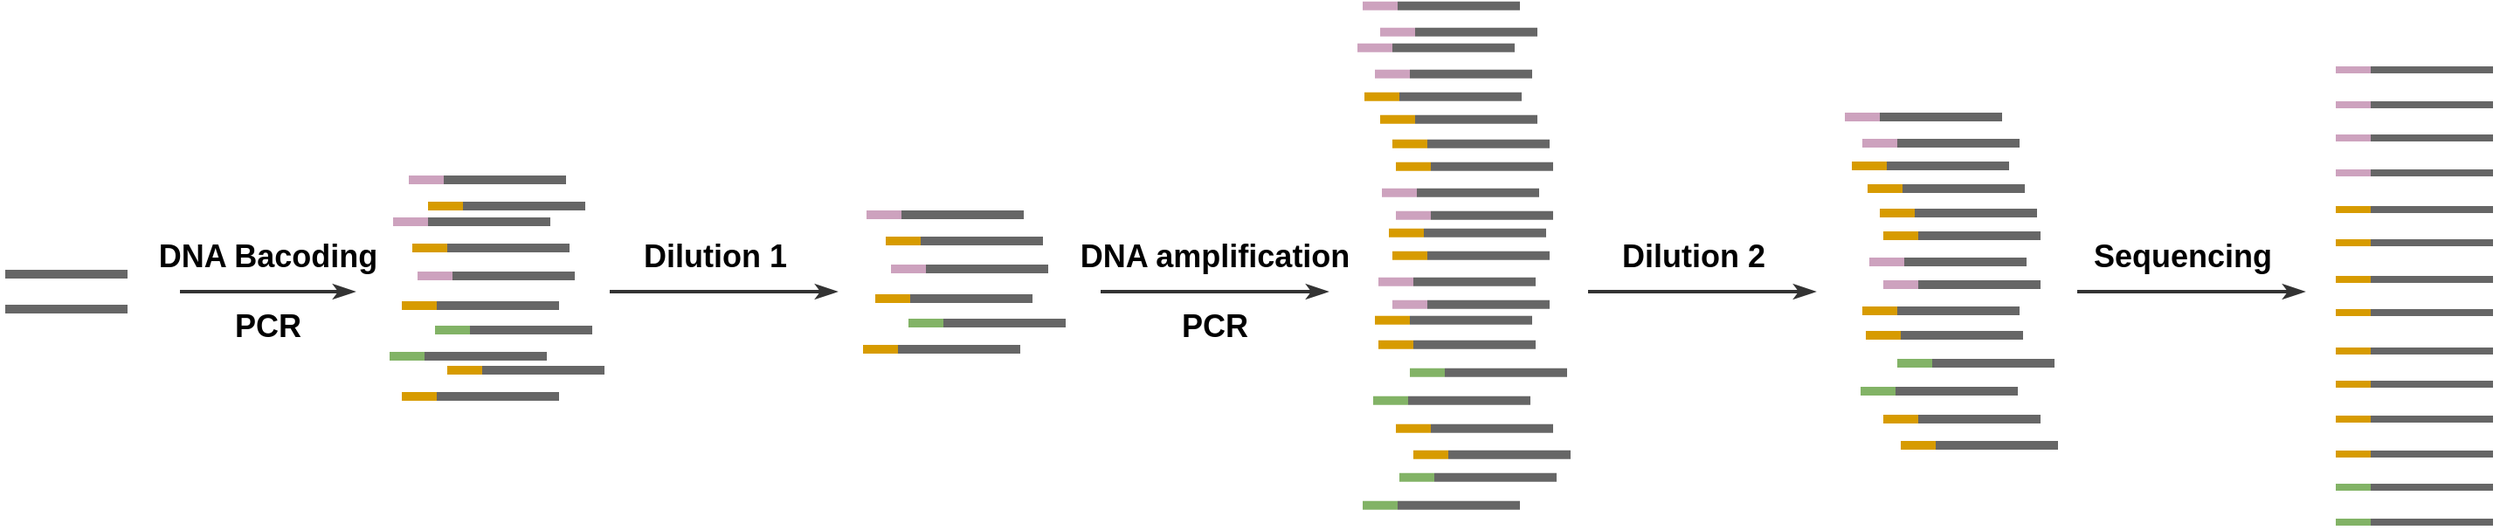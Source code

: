 <mxfile version="19.0.0" type="github">
  <diagram id="hOID2NO2qhy8Afpl9kij" name="Page-1">
    <mxGraphModel dx="1696" dy="473" grid="1" gridSize="10" guides="1" tooltips="1" connect="1" arrows="1" fold="1" page="1" pageScale="1" pageWidth="827" pageHeight="1169" math="0" shadow="0">
      <root>
        <mxCell id="0" />
        <mxCell id="1" parent="0" />
        <mxCell id="WEG5uXrDfeSpom00rCed-1" value="" style="endArrow=none;html=1;rounded=0;strokeWidth=5;strokeColor=#666666;jumpSize=10;shadow=0;arcSize=30;" parent="1" edge="1">
          <mxGeometry width="50" height="50" relative="1" as="geometry">
            <mxPoint x="-226" y="350" as="sourcePoint" />
            <mxPoint x="-156" y="350" as="targetPoint" />
          </mxGeometry>
        </mxCell>
        <mxCell id="WEG5uXrDfeSpom00rCed-2" value="" style="endArrow=none;html=1;rounded=0;strokeWidth=5;strokeColor=#666666;jumpSize=10;shadow=0;arcSize=30;" parent="1" edge="1">
          <mxGeometry width="50" height="50" relative="1" as="geometry">
            <mxPoint x="-226" y="370" as="sourcePoint" />
            <mxPoint x="-156" y="370" as="targetPoint" />
          </mxGeometry>
        </mxCell>
        <mxCell id="WEG5uXrDfeSpom00rCed-8" value="" style="endArrow=none;html=1;rounded=0;strokeWidth=5;strokeColor=#666666;" parent="1" edge="1">
          <mxGeometry width="50" height="50" relative="1" as="geometry">
            <mxPoint x="301" y="347" as="sourcePoint" />
            <mxPoint x="371" y="347" as="targetPoint" />
          </mxGeometry>
        </mxCell>
        <mxCell id="WEG5uXrDfeSpom00rCed-9" value="" style="endArrow=none;html=1;rounded=0;strokeWidth=5;strokeColor=#666666;" parent="1" edge="1">
          <mxGeometry width="50" height="50" relative="1" as="geometry">
            <mxPoint x="287" y="316" as="sourcePoint" />
            <mxPoint x="357" y="316" as="targetPoint" />
          </mxGeometry>
        </mxCell>
        <mxCell id="WEG5uXrDfeSpom00rCed-10" value="" style="endArrow=none;html=1;rounded=0;strokeWidth=5;strokeColor=#666666;" parent="1" edge="1">
          <mxGeometry width="50" height="50" relative="1" as="geometry">
            <mxPoint x="298" y="331" as="sourcePoint" />
            <mxPoint x="368" y="331" as="targetPoint" />
          </mxGeometry>
        </mxCell>
        <mxCell id="WEG5uXrDfeSpom00rCed-11" value="" style="endArrow=none;html=1;rounded=0;strokeWidth=5;strokeColor=#666666;" parent="1" edge="1">
          <mxGeometry width="50" height="50" relative="1" as="geometry">
            <mxPoint x="292" y="364" as="sourcePoint" />
            <mxPoint x="362" y="364" as="targetPoint" />
          </mxGeometry>
        </mxCell>
        <mxCell id="WEG5uXrDfeSpom00rCed-12" value="" style="endArrow=none;html=1;rounded=0;strokeWidth=5;strokeColor=#666666;" parent="1" edge="1">
          <mxGeometry width="50" height="50" relative="1" as="geometry">
            <mxPoint x="285" y="393" as="sourcePoint" />
            <mxPoint x="355" y="393" as="targetPoint" />
          </mxGeometry>
        </mxCell>
        <mxCell id="WEG5uXrDfeSpom00rCed-13" value="" style="endArrow=none;html=1;rounded=0;strokeWidth=5;strokeColor=#666666;" parent="1" edge="1">
          <mxGeometry width="50" height="50" relative="1" as="geometry">
            <mxPoint x="311" y="378" as="sourcePoint" />
            <mxPoint x="381" y="378" as="targetPoint" />
          </mxGeometry>
        </mxCell>
        <mxCell id="WEG5uXrDfeSpom00rCed-18" value="" style="endArrow=none;html=1;rounded=0;strokeWidth=5;strokeColor=#CDA2BE;" parent="1" edge="1">
          <mxGeometry width="50" height="50" relative="1" as="geometry">
            <mxPoint x="281" y="347" as="sourcePoint" />
            <mxPoint x="301" y="347" as="targetPoint" />
          </mxGeometry>
        </mxCell>
        <mxCell id="WEG5uXrDfeSpom00rCed-19" value="" style="endArrow=none;html=1;rounded=0;strokeWidth=5;strokeColor=#CDA2BE;fillColor=#e1d5e7;" parent="1" edge="1">
          <mxGeometry width="50" height="50" relative="1" as="geometry">
            <mxPoint x="267" y="316" as="sourcePoint" />
            <mxPoint x="287" y="316" as="targetPoint" />
          </mxGeometry>
        </mxCell>
        <mxCell id="WEG5uXrDfeSpom00rCed-20" value="" style="endArrow=none;html=1;rounded=0;strokeWidth=5;strokeColor=#d79b00;fillColor=#ffe6cc;" parent="1" edge="1">
          <mxGeometry width="50" height="50" relative="1" as="geometry">
            <mxPoint x="278" y="331" as="sourcePoint" />
            <mxPoint x="298" y="331" as="targetPoint" />
          </mxGeometry>
        </mxCell>
        <mxCell id="WEG5uXrDfeSpom00rCed-21" value="" style="endArrow=none;html=1;rounded=0;strokeWidth=5;strokeColor=#d79b00;fillColor=#ffe6cc;" parent="1" edge="1">
          <mxGeometry width="50" height="50" relative="1" as="geometry">
            <mxPoint x="272" y="364" as="sourcePoint" />
            <mxPoint x="292" y="364" as="targetPoint" />
          </mxGeometry>
        </mxCell>
        <mxCell id="WEG5uXrDfeSpom00rCed-22" value="" style="endArrow=none;html=1;rounded=0;strokeWidth=5;strokeColor=#d79b00;fillColor=#ffe6cc;" parent="1" edge="1">
          <mxGeometry width="50" height="50" relative="1" as="geometry">
            <mxPoint x="265" y="393" as="sourcePoint" />
            <mxPoint x="285" y="393" as="targetPoint" />
          </mxGeometry>
        </mxCell>
        <mxCell id="WEG5uXrDfeSpom00rCed-23" value="" style="endArrow=none;html=1;rounded=0;strokeWidth=5;strokeColor=#82b366;fillColor=#d5e8d4;" parent="1" edge="1">
          <mxGeometry width="50" height="50" relative="1" as="geometry">
            <mxPoint x="291" y="378" as="sourcePoint" />
            <mxPoint x="311" y="378" as="targetPoint" />
          </mxGeometry>
        </mxCell>
        <mxCell id="WEG5uXrDfeSpom00rCed-26" value="" style="endArrow=none;html=1;rounded=0;strokeWidth=4;strokeColor=#666666;" parent="1" edge="1">
          <mxGeometry width="50" height="50" relative="1" as="geometry">
            <mxPoint x="1128" y="233" as="sourcePoint" />
            <mxPoint x="1198" y="233" as="targetPoint" />
          </mxGeometry>
        </mxCell>
        <mxCell id="WEG5uXrDfeSpom00rCed-27" value="" style="endArrow=none;html=1;rounded=0;strokeWidth=4;strokeColor=#666666;" parent="1" edge="1">
          <mxGeometry width="50" height="50" relative="1" as="geometry">
            <mxPoint x="1127" y="253" as="sourcePoint" />
            <mxPoint x="1198" y="253" as="targetPoint" />
          </mxGeometry>
        </mxCell>
        <mxCell id="WEG5uXrDfeSpom00rCed-28" value="" style="endArrow=none;html=1;rounded=0;strokeWidth=4;strokeColor=#666666;" parent="1" edge="1">
          <mxGeometry width="50" height="50" relative="1" as="geometry">
            <mxPoint x="1128" y="313" as="sourcePoint" />
            <mxPoint x="1198" y="313" as="targetPoint" />
          </mxGeometry>
        </mxCell>
        <mxCell id="WEG5uXrDfeSpom00rCed-29" value="" style="endArrow=none;html=1;rounded=0;strokeWidth=4;strokeColor=#666666;" parent="1" edge="1">
          <mxGeometry width="50" height="50" relative="1" as="geometry">
            <mxPoint x="1127" y="332" as="sourcePoint" />
            <mxPoint x="1198" y="332" as="targetPoint" />
          </mxGeometry>
        </mxCell>
        <mxCell id="WEG5uXrDfeSpom00rCed-30" value="" style="endArrow=none;html=1;rounded=0;strokeWidth=4;strokeColor=#666666;" parent="1" edge="1">
          <mxGeometry width="50" height="50" relative="1" as="geometry">
            <mxPoint x="1127" y="353" as="sourcePoint" />
            <mxPoint x="1198" y="353" as="targetPoint" />
          </mxGeometry>
        </mxCell>
        <mxCell id="WEG5uXrDfeSpom00rCed-31" value="" style="endArrow=none;html=1;rounded=0;strokeWidth=4;strokeColor=#666666;" parent="1" edge="1">
          <mxGeometry width="50" height="50" relative="1" as="geometry">
            <mxPoint x="1128" y="472" as="sourcePoint" />
            <mxPoint x="1198" y="472" as="targetPoint" />
          </mxGeometry>
        </mxCell>
        <mxCell id="WEG5uXrDfeSpom00rCed-32" value="" style="endArrow=none;html=1;rounded=0;strokeWidth=4;strokeColor=#CDA2BE;" parent="1" edge="1">
          <mxGeometry width="50" height="50" relative="1" as="geometry">
            <mxPoint x="1108" y="233" as="sourcePoint" />
            <mxPoint x="1128" y="233" as="targetPoint" />
          </mxGeometry>
        </mxCell>
        <mxCell id="WEG5uXrDfeSpom00rCed-33" value="" style="endArrow=none;html=1;rounded=0;strokeWidth=4;strokeColor=#CDA2BE;fillColor=#e1d5e7;" parent="1" edge="1">
          <mxGeometry width="50" height="50" relative="1" as="geometry">
            <mxPoint x="1108" y="253" as="sourcePoint" />
            <mxPoint x="1128" y="253" as="targetPoint" />
          </mxGeometry>
        </mxCell>
        <mxCell id="WEG5uXrDfeSpom00rCed-34" value="" style="endArrow=none;html=1;rounded=0;strokeWidth=4;strokeColor=#d79b00;fillColor=#ffe6cc;" parent="1" edge="1">
          <mxGeometry width="50" height="50" relative="1" as="geometry">
            <mxPoint x="1108" y="313" as="sourcePoint" />
            <mxPoint x="1128" y="313" as="targetPoint" />
          </mxGeometry>
        </mxCell>
        <mxCell id="WEG5uXrDfeSpom00rCed-35" value="" style="endArrow=none;html=1;rounded=0;strokeWidth=4;strokeColor=#d79b00;fillColor=#ffe6cc;" parent="1" edge="1">
          <mxGeometry width="50" height="50" relative="1" as="geometry">
            <mxPoint x="1108" y="332" as="sourcePoint" />
            <mxPoint x="1128" y="332" as="targetPoint" />
          </mxGeometry>
        </mxCell>
        <mxCell id="WEG5uXrDfeSpom00rCed-36" value="" style="endArrow=none;html=1;rounded=0;strokeWidth=4;strokeColor=#d79b00;fillColor=#ffe6cc;" parent="1" edge="1">
          <mxGeometry width="50" height="50" relative="1" as="geometry">
            <mxPoint x="1108" y="353" as="sourcePoint" />
            <mxPoint x="1128" y="353" as="targetPoint" />
          </mxGeometry>
        </mxCell>
        <mxCell id="WEG5uXrDfeSpom00rCed-37" value="" style="endArrow=none;html=1;rounded=0;strokeWidth=4;strokeColor=#82b366;fillColor=#d5e8d4;" parent="1" edge="1">
          <mxGeometry width="50" height="50" relative="1" as="geometry">
            <mxPoint x="1108" y="472" as="sourcePoint" />
            <mxPoint x="1128" y="472" as="targetPoint" />
          </mxGeometry>
        </mxCell>
        <mxCell id="WEG5uXrDfeSpom00rCed-38" value="" style="endArrow=none;html=1;rounded=0;strokeWidth=4;strokeColor=#666666;" parent="1" edge="1">
          <mxGeometry width="50" height="50" relative="1" as="geometry">
            <mxPoint x="1128" y="272" as="sourcePoint" />
            <mxPoint x="1198" y="272" as="targetPoint" />
          </mxGeometry>
        </mxCell>
        <mxCell id="WEG5uXrDfeSpom00rCed-39" value="" style="endArrow=none;html=1;rounded=0;strokeWidth=4;strokeColor=#666666;" parent="1" edge="1">
          <mxGeometry width="50" height="50" relative="1" as="geometry">
            <mxPoint x="1127" y="292" as="sourcePoint" />
            <mxPoint x="1198" y="292" as="targetPoint" />
          </mxGeometry>
        </mxCell>
        <mxCell id="WEG5uXrDfeSpom00rCed-40" value="" style="endArrow=none;html=1;rounded=0;strokeWidth=4;strokeColor=#CDA2BE;" parent="1" edge="1">
          <mxGeometry width="50" height="50" relative="1" as="geometry">
            <mxPoint x="1108" y="272" as="sourcePoint" />
            <mxPoint x="1128" y="272" as="targetPoint" />
          </mxGeometry>
        </mxCell>
        <mxCell id="WEG5uXrDfeSpom00rCed-41" value="" style="endArrow=none;html=1;rounded=0;strokeWidth=4;strokeColor=#CDA2BE;fillColor=#e1d5e7;" parent="1" edge="1">
          <mxGeometry width="50" height="50" relative="1" as="geometry">
            <mxPoint x="1108" y="292" as="sourcePoint" />
            <mxPoint x="1128" y="292" as="targetPoint" />
          </mxGeometry>
        </mxCell>
        <mxCell id="WEG5uXrDfeSpom00rCed-42" value="" style="endArrow=none;html=1;rounded=0;strokeWidth=4;strokeColor=#666666;" parent="1" edge="1">
          <mxGeometry width="50" height="50" relative="1" as="geometry">
            <mxPoint x="1128" y="372" as="sourcePoint" />
            <mxPoint x="1198" y="372" as="targetPoint" />
          </mxGeometry>
        </mxCell>
        <mxCell id="WEG5uXrDfeSpom00rCed-43" value="" style="endArrow=none;html=1;rounded=0;strokeWidth=4;strokeColor=#666666;" parent="1" edge="1">
          <mxGeometry width="50" height="50" relative="1" as="geometry">
            <mxPoint x="1127" y="394.0" as="sourcePoint" />
            <mxPoint x="1198" y="394.0" as="targetPoint" />
          </mxGeometry>
        </mxCell>
        <mxCell id="WEG5uXrDfeSpom00rCed-44" value="" style="endArrow=none;html=1;rounded=0;strokeWidth=4;strokeColor=#666666;" parent="1" edge="1">
          <mxGeometry width="50" height="50" relative="1" as="geometry">
            <mxPoint x="1127" y="413.0" as="sourcePoint" />
            <mxPoint x="1198" y="413.0" as="targetPoint" />
          </mxGeometry>
        </mxCell>
        <mxCell id="WEG5uXrDfeSpom00rCed-45" value="" style="endArrow=none;html=1;rounded=0;strokeWidth=4;strokeColor=#d79b00;fillColor=#ffe6cc;" parent="1" edge="1">
          <mxGeometry width="50" height="50" relative="1" as="geometry">
            <mxPoint x="1108" y="372" as="sourcePoint" />
            <mxPoint x="1128" y="372" as="targetPoint" />
          </mxGeometry>
        </mxCell>
        <mxCell id="WEG5uXrDfeSpom00rCed-46" value="" style="endArrow=none;html=1;rounded=0;strokeWidth=4;strokeColor=#d79b00;fillColor=#ffe6cc;" parent="1" edge="1">
          <mxGeometry width="50" height="50" relative="1" as="geometry">
            <mxPoint x="1108" y="394.0" as="sourcePoint" />
            <mxPoint x="1128" y="394.0" as="targetPoint" />
          </mxGeometry>
        </mxCell>
        <mxCell id="WEG5uXrDfeSpom00rCed-47" value="" style="endArrow=none;html=1;rounded=0;strokeWidth=4;strokeColor=#d79b00;fillColor=#ffe6cc;" parent="1" edge="1">
          <mxGeometry width="50" height="50" relative="1" as="geometry">
            <mxPoint x="1108" y="413.0" as="sourcePoint" />
            <mxPoint x="1128" y="413.0" as="targetPoint" />
          </mxGeometry>
        </mxCell>
        <mxCell id="WEG5uXrDfeSpom00rCed-48" value="" style="endArrow=none;html=1;rounded=0;strokeWidth=4;strokeColor=#666666;" parent="1" edge="1">
          <mxGeometry width="50" height="50" relative="1" as="geometry">
            <mxPoint x="1128" y="492.0" as="sourcePoint" />
            <mxPoint x="1198" y="492.0" as="targetPoint" />
          </mxGeometry>
        </mxCell>
        <mxCell id="WEG5uXrDfeSpom00rCed-49" value="" style="endArrow=none;html=1;rounded=0;strokeWidth=4;strokeColor=#82b366;fillColor=#d5e8d4;" parent="1" edge="1">
          <mxGeometry width="50" height="50" relative="1" as="geometry">
            <mxPoint x="1108" y="492.0" as="sourcePoint" />
            <mxPoint x="1128" y="492.0" as="targetPoint" />
          </mxGeometry>
        </mxCell>
        <mxCell id="WEG5uXrDfeSpom00rCed-50" value="" style="endArrow=none;html=1;rounded=0;strokeWidth=4;strokeColor=#666666;" parent="1" edge="1">
          <mxGeometry width="50" height="50" relative="1" as="geometry">
            <mxPoint x="1127" y="433.0" as="sourcePoint" />
            <mxPoint x="1198" y="433.0" as="targetPoint" />
          </mxGeometry>
        </mxCell>
        <mxCell id="WEG5uXrDfeSpom00rCed-51" value="" style="endArrow=none;html=1;rounded=0;strokeWidth=4;strokeColor=#666666;" parent="1" edge="1">
          <mxGeometry width="50" height="50" relative="1" as="geometry">
            <mxPoint x="1127" y="453.0" as="sourcePoint" />
            <mxPoint x="1198" y="453.0" as="targetPoint" />
          </mxGeometry>
        </mxCell>
        <mxCell id="WEG5uXrDfeSpom00rCed-52" value="" style="endArrow=none;html=1;rounded=0;strokeWidth=4;strokeColor=#d79b00;fillColor=#ffe6cc;" parent="1" edge="1">
          <mxGeometry width="50" height="50" relative="1" as="geometry">
            <mxPoint x="1108" y="433.0" as="sourcePoint" />
            <mxPoint x="1128" y="433.0" as="targetPoint" />
          </mxGeometry>
        </mxCell>
        <mxCell id="WEG5uXrDfeSpom00rCed-53" value="" style="endArrow=none;html=1;rounded=0;strokeWidth=4;strokeColor=#d79b00;fillColor=#ffe6cc;" parent="1" edge="1">
          <mxGeometry width="50" height="50" relative="1" as="geometry">
            <mxPoint x="1108" y="453.0" as="sourcePoint" />
            <mxPoint x="1128" y="453.0" as="targetPoint" />
          </mxGeometry>
        </mxCell>
        <mxCell id="WEG5uXrDfeSpom00rCed-54" value="" style="endArrow=classicThin;html=1;rounded=0;strokeColor=#333333;strokeWidth=2;endFill=1;" parent="1" edge="1">
          <mxGeometry width="50" height="50" relative="1" as="geometry">
            <mxPoint x="-126" y="360" as="sourcePoint" />
            <mxPoint x="-26" y="360" as="targetPoint" />
          </mxGeometry>
        </mxCell>
        <mxCell id="WEG5uXrDfeSpom00rCed-56" value="" style="endArrow=classicThin;html=1;rounded=0;strokeColor=#333333;strokeWidth=2;endFill=1;" parent="1" edge="1">
          <mxGeometry width="50" height="50" relative="1" as="geometry">
            <mxPoint x="960" y="360" as="sourcePoint" />
            <mxPoint x="1090" y="360" as="targetPoint" />
          </mxGeometry>
        </mxCell>
        <mxCell id="WEG5uXrDfeSpom00rCed-97" value="&lt;font style=&quot;font-size: 18px;&quot;&gt;&lt;b&gt;DNA Bacoding&lt;/b&gt;&lt;/font&gt;" style="text;html=1;align=center;verticalAlign=middle;resizable=0;points=[];autosize=1;strokeColor=none;fillColor=none;" parent="1" vertex="1">
          <mxGeometry x="-146" y="330" width="140" height="20" as="geometry" />
        </mxCell>
        <mxCell id="WEG5uXrDfeSpom00rCed-100" value="&lt;font style=&quot;font-size: 18px;&quot;&gt;&lt;b&gt;Sequencing&lt;/b&gt;&lt;/font&gt;" style="text;html=1;align=center;verticalAlign=middle;resizable=0;points=[];autosize=1;strokeColor=none;fillColor=none;" parent="1" vertex="1">
          <mxGeometry x="960" y="330" width="120" height="20" as="geometry" />
        </mxCell>
        <mxCell id="WEG5uXrDfeSpom00rCed-101" value="" style="endArrow=classicThin;html=1;rounded=0;strokeColor=#333333;strokeWidth=2;endFill=1;" parent="1" edge="1">
          <mxGeometry width="50" height="50" relative="1" as="geometry">
            <mxPoint x="401" y="360" as="sourcePoint" />
            <mxPoint x="531" y="360" as="targetPoint" />
          </mxGeometry>
        </mxCell>
        <mxCell id="WEG5uXrDfeSpom00rCed-102" value="&lt;font style=&quot;font-size: 18px;&quot;&gt;&lt;b&gt;DNA amplification&lt;/b&gt;&lt;/font&gt;" style="text;html=1;align=center;verticalAlign=middle;resizable=0;points=[];autosize=1;strokeColor=none;fillColor=none;" parent="1" vertex="1">
          <mxGeometry x="381" y="330" width="170" height="20" as="geometry" />
        </mxCell>
        <mxCell id="lrXB-PKDkwHaV3u19Mu0-61" value="" style="endArrow=none;html=1;rounded=0;strokeWidth=5;strokeColor=#666666;" edge="1" parent="1">
          <mxGeometry width="50" height="50" relative="1" as="geometry">
            <mxPoint x="568" y="220.33" as="sourcePoint" />
            <mxPoint x="638" y="220.33" as="targetPoint" />
          </mxGeometry>
        </mxCell>
        <mxCell id="lrXB-PKDkwHaV3u19Mu0-62" value="" style="endArrow=none;html=1;rounded=0;strokeWidth=5;strokeColor=#CDA2BE;fillColor=#e1d5e7;" edge="1" parent="1">
          <mxGeometry width="50" height="50" relative="1" as="geometry">
            <mxPoint x="548" y="220.33" as="sourcePoint" />
            <mxPoint x="568" y="220.33" as="targetPoint" />
          </mxGeometry>
        </mxCell>
        <mxCell id="lrXB-PKDkwHaV3u19Mu0-63" value="" style="endArrow=none;html=1;rounded=0;strokeWidth=5;strokeColor=#666666;" edge="1" parent="1">
          <mxGeometry width="50" height="50" relative="1" as="geometry">
            <mxPoint x="578" y="235.33" as="sourcePoint" />
            <mxPoint x="648" y="235.33" as="targetPoint" />
          </mxGeometry>
        </mxCell>
        <mxCell id="lrXB-PKDkwHaV3u19Mu0-64" value="" style="endArrow=none;html=1;rounded=0;strokeWidth=5;strokeColor=#CDA2BE;fillColor=#e1d5e7;" edge="1" parent="1">
          <mxGeometry width="50" height="50" relative="1" as="geometry">
            <mxPoint x="558" y="235.33" as="sourcePoint" />
            <mxPoint x="578" y="235.33" as="targetPoint" />
          </mxGeometry>
        </mxCell>
        <mxCell id="lrXB-PKDkwHaV3u19Mu0-65" value="" style="endArrow=none;html=1;rounded=0;strokeWidth=5;strokeColor=#666666;" edge="1" parent="1">
          <mxGeometry width="50" height="50" relative="1" as="geometry">
            <mxPoint x="582" y="303.33" as="sourcePoint" />
            <mxPoint x="652" y="303.33" as="targetPoint" />
          </mxGeometry>
        </mxCell>
        <mxCell id="lrXB-PKDkwHaV3u19Mu0-66" value="" style="endArrow=none;html=1;rounded=0;strokeWidth=5;strokeColor=#CDA2BE;fillColor=#e1d5e7;" edge="1" parent="1">
          <mxGeometry width="50" height="50" relative="1" as="geometry">
            <mxPoint x="562" y="303.33" as="sourcePoint" />
            <mxPoint x="582" y="303.33" as="targetPoint" />
          </mxGeometry>
        </mxCell>
        <mxCell id="lrXB-PKDkwHaV3u19Mu0-67" value="" style="endArrow=none;html=1;rounded=0;strokeWidth=5;strokeColor=#666666;" edge="1" parent="1">
          <mxGeometry width="50" height="50" relative="1" as="geometry">
            <mxPoint x="590" y="316.33" as="sourcePoint" />
            <mxPoint x="660" y="316.33" as="targetPoint" />
          </mxGeometry>
        </mxCell>
        <mxCell id="lrXB-PKDkwHaV3u19Mu0-68" value="" style="endArrow=none;html=1;rounded=0;strokeWidth=5;strokeColor=#CDA2BE;fillColor=#e1d5e7;" edge="1" parent="1">
          <mxGeometry width="50" height="50" relative="1" as="geometry">
            <mxPoint x="570" y="316.33" as="sourcePoint" />
            <mxPoint x="590" y="316.33" as="targetPoint" />
          </mxGeometry>
        </mxCell>
        <mxCell id="lrXB-PKDkwHaV3u19Mu0-69" value="" style="endArrow=none;html=1;rounded=0;strokeWidth=5;strokeColor=#666666;" edge="1" parent="1">
          <mxGeometry width="50" height="50" relative="1" as="geometry">
            <mxPoint x="572" y="248.33" as="sourcePoint" />
            <mxPoint x="642" y="248.33" as="targetPoint" />
          </mxGeometry>
        </mxCell>
        <mxCell id="lrXB-PKDkwHaV3u19Mu0-70" value="" style="endArrow=none;html=1;rounded=0;strokeWidth=5;strokeColor=#d79b00;fillColor=#ffe6cc;" edge="1" parent="1">
          <mxGeometry width="50" height="50" relative="1" as="geometry">
            <mxPoint x="552" y="248.33" as="sourcePoint" />
            <mxPoint x="572" y="248.33" as="targetPoint" />
          </mxGeometry>
        </mxCell>
        <mxCell id="lrXB-PKDkwHaV3u19Mu0-71" value="" style="endArrow=none;html=1;rounded=0;strokeWidth=5;strokeColor=#666666;" edge="1" parent="1">
          <mxGeometry width="50" height="50" relative="1" as="geometry">
            <mxPoint x="581" y="261.33" as="sourcePoint" />
            <mxPoint x="651" y="261.33" as="targetPoint" />
          </mxGeometry>
        </mxCell>
        <mxCell id="lrXB-PKDkwHaV3u19Mu0-72" value="" style="endArrow=none;html=1;rounded=0;strokeWidth=5;strokeColor=#d79b00;fillColor=#ffe6cc;" edge="1" parent="1">
          <mxGeometry width="50" height="50" relative="1" as="geometry">
            <mxPoint x="561" y="261.33" as="sourcePoint" />
            <mxPoint x="581" y="261.33" as="targetPoint" />
          </mxGeometry>
        </mxCell>
        <mxCell id="lrXB-PKDkwHaV3u19Mu0-73" value="" style="endArrow=none;html=1;rounded=0;strokeWidth=5;strokeColor=#666666;" edge="1" parent="1">
          <mxGeometry width="50" height="50" relative="1" as="geometry">
            <mxPoint x="588" y="275.33" as="sourcePoint" />
            <mxPoint x="658" y="275.33" as="targetPoint" />
          </mxGeometry>
        </mxCell>
        <mxCell id="lrXB-PKDkwHaV3u19Mu0-74" value="" style="endArrow=none;html=1;rounded=0;strokeWidth=5;strokeColor=#d79b00;fillColor=#ffe6cc;" edge="1" parent="1">
          <mxGeometry width="50" height="50" relative="1" as="geometry">
            <mxPoint x="568" y="275.33" as="sourcePoint" />
            <mxPoint x="588" y="275.33" as="targetPoint" />
          </mxGeometry>
        </mxCell>
        <mxCell id="lrXB-PKDkwHaV3u19Mu0-75" value="" style="endArrow=none;html=1;rounded=0;strokeWidth=5;strokeColor=#666666;" edge="1" parent="1">
          <mxGeometry width="50" height="50" relative="1" as="geometry">
            <mxPoint x="590" y="288.33" as="sourcePoint" />
            <mxPoint x="660" y="288.33" as="targetPoint" />
          </mxGeometry>
        </mxCell>
        <mxCell id="lrXB-PKDkwHaV3u19Mu0-76" value="" style="endArrow=none;html=1;rounded=0;strokeWidth=5;strokeColor=#d79b00;fillColor=#ffe6cc;" edge="1" parent="1">
          <mxGeometry width="50" height="50" relative="1" as="geometry">
            <mxPoint x="570" y="288.33" as="sourcePoint" />
            <mxPoint x="590" y="288.33" as="targetPoint" />
          </mxGeometry>
        </mxCell>
        <mxCell id="lrXB-PKDkwHaV3u19Mu0-77" value="" style="endArrow=none;html=1;rounded=0;strokeWidth=5;strokeColor=#666666;" edge="1" parent="1">
          <mxGeometry width="50" height="50" relative="1" as="geometry">
            <mxPoint x="578" y="376.33" as="sourcePoint" />
            <mxPoint x="648" y="376.33" as="targetPoint" />
          </mxGeometry>
        </mxCell>
        <mxCell id="lrXB-PKDkwHaV3u19Mu0-78" value="" style="endArrow=none;html=1;rounded=0;strokeWidth=5;strokeColor=#d79b00;fillColor=#ffe6cc;" edge="1" parent="1">
          <mxGeometry width="50" height="50" relative="1" as="geometry">
            <mxPoint x="558" y="376.33" as="sourcePoint" />
            <mxPoint x="578" y="376.33" as="targetPoint" />
          </mxGeometry>
        </mxCell>
        <mxCell id="lrXB-PKDkwHaV3u19Mu0-79" value="" style="endArrow=none;html=1;rounded=0;strokeWidth=5;strokeColor=#666666;" edge="1" parent="1">
          <mxGeometry width="50" height="50" relative="1" as="geometry">
            <mxPoint x="580" y="390.33" as="sourcePoint" />
            <mxPoint x="650" y="390.33" as="targetPoint" />
          </mxGeometry>
        </mxCell>
        <mxCell id="lrXB-PKDkwHaV3u19Mu0-80" value="" style="endArrow=none;html=1;rounded=0;strokeWidth=5;strokeColor=#d79b00;fillColor=#ffe6cc;" edge="1" parent="1">
          <mxGeometry width="50" height="50" relative="1" as="geometry">
            <mxPoint x="560" y="390.33" as="sourcePoint" />
            <mxPoint x="580" y="390.33" as="targetPoint" />
          </mxGeometry>
        </mxCell>
        <mxCell id="lrXB-PKDkwHaV3u19Mu0-81" value="" style="endArrow=none;html=1;rounded=0;strokeWidth=5;strokeColor=#666666;" edge="1" parent="1">
          <mxGeometry width="50" height="50" relative="1" as="geometry">
            <mxPoint x="598" y="406.33" as="sourcePoint" />
            <mxPoint x="668" y="406.33" as="targetPoint" />
          </mxGeometry>
        </mxCell>
        <mxCell id="lrXB-PKDkwHaV3u19Mu0-82" value="" style="endArrow=none;html=1;rounded=0;strokeWidth=5;strokeColor=#82b366;fillColor=#d5e8d4;" edge="1" parent="1">
          <mxGeometry width="50" height="50" relative="1" as="geometry">
            <mxPoint x="578" y="406.33" as="sourcePoint" />
            <mxPoint x="598" y="406.33" as="targetPoint" />
          </mxGeometry>
        </mxCell>
        <mxCell id="lrXB-PKDkwHaV3u19Mu0-83" value="" style="endArrow=none;html=1;rounded=0;strokeWidth=5;strokeColor=#666666;" edge="1" parent="1">
          <mxGeometry width="50" height="50" relative="1" as="geometry">
            <mxPoint x="577" y="422.33" as="sourcePoint" />
            <mxPoint x="647" y="422.33" as="targetPoint" />
          </mxGeometry>
        </mxCell>
        <mxCell id="lrXB-PKDkwHaV3u19Mu0-84" value="" style="endArrow=none;html=1;rounded=0;strokeWidth=5;strokeColor=#82b366;fillColor=#d5e8d4;" edge="1" parent="1">
          <mxGeometry width="50" height="50" relative="1" as="geometry">
            <mxPoint x="557" y="422.33" as="sourcePoint" />
            <mxPoint x="577" y="422.33" as="targetPoint" />
          </mxGeometry>
        </mxCell>
        <mxCell id="lrXB-PKDkwHaV3u19Mu0-85" value="" style="endArrow=none;html=1;rounded=0;strokeWidth=5;strokeColor=#666666;" edge="1" parent="1">
          <mxGeometry width="50" height="50" relative="1" as="geometry">
            <mxPoint x="590" y="438.33" as="sourcePoint" />
            <mxPoint x="660" y="438.33" as="targetPoint" />
          </mxGeometry>
        </mxCell>
        <mxCell id="lrXB-PKDkwHaV3u19Mu0-86" value="" style="endArrow=none;html=1;rounded=0;strokeWidth=5;strokeColor=#d79b00;fillColor=#ffe6cc;" edge="1" parent="1">
          <mxGeometry width="50" height="50" relative="1" as="geometry">
            <mxPoint x="570" y="438.33" as="sourcePoint" />
            <mxPoint x="590" y="438.33" as="targetPoint" />
          </mxGeometry>
        </mxCell>
        <mxCell id="lrXB-PKDkwHaV3u19Mu0-87" value="" style="endArrow=none;html=1;rounded=0;strokeWidth=5;strokeColor=#666666;" edge="1" parent="1">
          <mxGeometry width="50" height="50" relative="1" as="geometry">
            <mxPoint x="600" y="453.33" as="sourcePoint" />
            <mxPoint x="670" y="453.33" as="targetPoint" />
          </mxGeometry>
        </mxCell>
        <mxCell id="lrXB-PKDkwHaV3u19Mu0-88" value="" style="endArrow=none;html=1;rounded=0;strokeWidth=5;strokeColor=#d79b00;fillColor=#ffe6cc;" edge="1" parent="1">
          <mxGeometry width="50" height="50" relative="1" as="geometry">
            <mxPoint x="580" y="453.33" as="sourcePoint" />
            <mxPoint x="600" y="453.33" as="targetPoint" />
          </mxGeometry>
        </mxCell>
        <mxCell id="lrXB-PKDkwHaV3u19Mu0-89" value="" style="endArrow=none;html=1;rounded=0;strokeWidth=5;strokeColor=#666666;" edge="1" parent="1">
          <mxGeometry width="50" height="50" relative="1" as="geometry">
            <mxPoint x="571" y="196.33" as="sourcePoint" />
            <mxPoint x="641" y="196.33" as="targetPoint" />
          </mxGeometry>
        </mxCell>
        <mxCell id="lrXB-PKDkwHaV3u19Mu0-90" value="" style="endArrow=none;html=1;rounded=0;strokeWidth=5;strokeColor=#CDA2BE;fillColor=#e1d5e7;" edge="1" parent="1">
          <mxGeometry width="50" height="50" relative="1" as="geometry">
            <mxPoint x="551" y="196.33" as="sourcePoint" />
            <mxPoint x="571" y="196.33" as="targetPoint" />
          </mxGeometry>
        </mxCell>
        <mxCell id="lrXB-PKDkwHaV3u19Mu0-91" value="" style="endArrow=none;html=1;rounded=0;strokeWidth=5;strokeColor=#666666;" edge="1" parent="1">
          <mxGeometry width="50" height="50" relative="1" as="geometry">
            <mxPoint x="581" y="211.33" as="sourcePoint" />
            <mxPoint x="651" y="211.33" as="targetPoint" />
          </mxGeometry>
        </mxCell>
        <mxCell id="lrXB-PKDkwHaV3u19Mu0-92" value="" style="endArrow=none;html=1;rounded=0;strokeWidth=5;strokeColor=#CDA2BE;fillColor=#e1d5e7;" edge="1" parent="1">
          <mxGeometry width="50" height="50" relative="1" as="geometry">
            <mxPoint x="561" y="211.33" as="sourcePoint" />
            <mxPoint x="581" y="211.33" as="targetPoint" />
          </mxGeometry>
        </mxCell>
        <mxCell id="lrXB-PKDkwHaV3u19Mu0-93" value="" style="endArrow=none;html=1;rounded=0;strokeWidth=5;strokeColor=#666666;" edge="1" parent="1">
          <mxGeometry width="50" height="50" relative="1" as="geometry">
            <mxPoint x="580" y="354.33" as="sourcePoint" />
            <mxPoint x="650" y="354.33" as="targetPoint" />
          </mxGeometry>
        </mxCell>
        <mxCell id="lrXB-PKDkwHaV3u19Mu0-94" value="" style="endArrow=none;html=1;rounded=0;strokeWidth=5;strokeColor=#CDA2BE;fillColor=#e1d5e7;" edge="1" parent="1">
          <mxGeometry width="50" height="50" relative="1" as="geometry">
            <mxPoint x="560" y="354.33" as="sourcePoint" />
            <mxPoint x="580" y="354.33" as="targetPoint" />
          </mxGeometry>
        </mxCell>
        <mxCell id="lrXB-PKDkwHaV3u19Mu0-95" value="" style="endArrow=none;html=1;rounded=0;strokeWidth=5;strokeColor=#666666;" edge="1" parent="1">
          <mxGeometry width="50" height="50" relative="1" as="geometry">
            <mxPoint x="588" y="367.33" as="sourcePoint" />
            <mxPoint x="658" y="367.33" as="targetPoint" />
          </mxGeometry>
        </mxCell>
        <mxCell id="lrXB-PKDkwHaV3u19Mu0-96" value="" style="endArrow=none;html=1;rounded=0;strokeWidth=5;strokeColor=#CDA2BE;fillColor=#e1d5e7;" edge="1" parent="1">
          <mxGeometry width="50" height="50" relative="1" as="geometry">
            <mxPoint x="568" y="367.33" as="sourcePoint" />
            <mxPoint x="588" y="367.33" as="targetPoint" />
          </mxGeometry>
        </mxCell>
        <mxCell id="lrXB-PKDkwHaV3u19Mu0-97" value="" style="endArrow=none;html=1;rounded=0;strokeWidth=5;strokeColor=#666666;" edge="1" parent="1">
          <mxGeometry width="50" height="50" relative="1" as="geometry">
            <mxPoint x="586" y="326.33" as="sourcePoint" />
            <mxPoint x="656" y="326.33" as="targetPoint" />
          </mxGeometry>
        </mxCell>
        <mxCell id="lrXB-PKDkwHaV3u19Mu0-98" value="" style="endArrow=none;html=1;rounded=0;strokeWidth=5;strokeColor=#d79b00;fillColor=#ffe6cc;" edge="1" parent="1">
          <mxGeometry width="50" height="50" relative="1" as="geometry">
            <mxPoint x="566" y="326.33" as="sourcePoint" />
            <mxPoint x="586" y="326.33" as="targetPoint" />
          </mxGeometry>
        </mxCell>
        <mxCell id="lrXB-PKDkwHaV3u19Mu0-99" value="" style="endArrow=none;html=1;rounded=0;strokeWidth=5;strokeColor=#666666;" edge="1" parent="1">
          <mxGeometry width="50" height="50" relative="1" as="geometry">
            <mxPoint x="588" y="339.33" as="sourcePoint" />
            <mxPoint x="658" y="339.33" as="targetPoint" />
          </mxGeometry>
        </mxCell>
        <mxCell id="lrXB-PKDkwHaV3u19Mu0-100" value="" style="endArrow=none;html=1;rounded=0;strokeWidth=5;strokeColor=#d79b00;fillColor=#ffe6cc;" edge="1" parent="1">
          <mxGeometry width="50" height="50" relative="1" as="geometry">
            <mxPoint x="568" y="339.33" as="sourcePoint" />
            <mxPoint x="588" y="339.33" as="targetPoint" />
          </mxGeometry>
        </mxCell>
        <mxCell id="lrXB-PKDkwHaV3u19Mu0-101" value="" style="endArrow=none;html=1;rounded=0;strokeWidth=5;strokeColor=#666666;" edge="1" parent="1">
          <mxGeometry width="50" height="50" relative="1" as="geometry">
            <mxPoint x="592" y="466.33" as="sourcePoint" />
            <mxPoint x="662" y="466.33" as="targetPoint" />
          </mxGeometry>
        </mxCell>
        <mxCell id="lrXB-PKDkwHaV3u19Mu0-102" value="" style="endArrow=none;html=1;rounded=0;strokeWidth=5;strokeColor=#82b366;fillColor=#d5e8d4;" edge="1" parent="1">
          <mxGeometry width="50" height="50" relative="1" as="geometry">
            <mxPoint x="572" y="466.33" as="sourcePoint" />
            <mxPoint x="592" y="466.33" as="targetPoint" />
          </mxGeometry>
        </mxCell>
        <mxCell id="lrXB-PKDkwHaV3u19Mu0-103" value="" style="endArrow=none;html=1;rounded=0;strokeWidth=5;strokeColor=#666666;" edge="1" parent="1">
          <mxGeometry width="50" height="50" relative="1" as="geometry">
            <mxPoint x="571" y="482.33" as="sourcePoint" />
            <mxPoint x="641" y="482.33" as="targetPoint" />
          </mxGeometry>
        </mxCell>
        <mxCell id="lrXB-PKDkwHaV3u19Mu0-104" value="" style="endArrow=none;html=1;rounded=0;strokeWidth=5;strokeColor=#82b366;fillColor=#d5e8d4;" edge="1" parent="1">
          <mxGeometry width="50" height="50" relative="1" as="geometry">
            <mxPoint x="551" y="482.33" as="sourcePoint" />
            <mxPoint x="571" y="482.33" as="targetPoint" />
          </mxGeometry>
        </mxCell>
        <mxCell id="lrXB-PKDkwHaV3u19Mu0-105" value="" style="endArrow=none;html=1;rounded=0;strokeWidth=5;strokeColor=#666666;" edge="1" parent="1">
          <mxGeometry width="50" height="50" relative="1" as="geometry">
            <mxPoint x="847" y="260" as="sourcePoint" />
            <mxPoint x="917" y="260" as="targetPoint" />
          </mxGeometry>
        </mxCell>
        <mxCell id="lrXB-PKDkwHaV3u19Mu0-106" value="" style="endArrow=none;html=1;rounded=0;strokeWidth=5;strokeColor=#CDA2BE;fillColor=#e1d5e7;" edge="1" parent="1">
          <mxGeometry width="50" height="50" relative="1" as="geometry">
            <mxPoint x="827" y="260" as="sourcePoint" />
            <mxPoint x="847" y="260" as="targetPoint" />
          </mxGeometry>
        </mxCell>
        <mxCell id="lrXB-PKDkwHaV3u19Mu0-107" value="" style="endArrow=none;html=1;rounded=0;strokeWidth=5;strokeColor=#666666;" edge="1" parent="1">
          <mxGeometry width="50" height="50" relative="1" as="geometry">
            <mxPoint x="857" y="275" as="sourcePoint" />
            <mxPoint x="927" y="275" as="targetPoint" />
          </mxGeometry>
        </mxCell>
        <mxCell id="lrXB-PKDkwHaV3u19Mu0-108" value="" style="endArrow=none;html=1;rounded=0;strokeWidth=5;strokeColor=#CDA2BE;fillColor=#e1d5e7;" edge="1" parent="1">
          <mxGeometry width="50" height="50" relative="1" as="geometry">
            <mxPoint x="837" y="275" as="sourcePoint" />
            <mxPoint x="857" y="275" as="targetPoint" />
          </mxGeometry>
        </mxCell>
        <mxCell id="lrXB-PKDkwHaV3u19Mu0-109" value="" style="endArrow=none;html=1;rounded=0;strokeWidth=5;strokeColor=#666666;" edge="1" parent="1">
          <mxGeometry width="50" height="50" relative="1" as="geometry">
            <mxPoint x="861" y="343" as="sourcePoint" />
            <mxPoint x="931" y="343" as="targetPoint" />
          </mxGeometry>
        </mxCell>
        <mxCell id="lrXB-PKDkwHaV3u19Mu0-110" value="" style="endArrow=none;html=1;rounded=0;strokeWidth=5;strokeColor=#CDA2BE;fillColor=#e1d5e7;" edge="1" parent="1">
          <mxGeometry width="50" height="50" relative="1" as="geometry">
            <mxPoint x="841" y="343" as="sourcePoint" />
            <mxPoint x="861" y="343" as="targetPoint" />
          </mxGeometry>
        </mxCell>
        <mxCell id="lrXB-PKDkwHaV3u19Mu0-111" value="" style="endArrow=none;html=1;rounded=0;strokeWidth=5;strokeColor=#666666;" edge="1" parent="1">
          <mxGeometry width="50" height="50" relative="1" as="geometry">
            <mxPoint x="869" y="356" as="sourcePoint" />
            <mxPoint x="939" y="356" as="targetPoint" />
          </mxGeometry>
        </mxCell>
        <mxCell id="lrXB-PKDkwHaV3u19Mu0-112" value="" style="endArrow=none;html=1;rounded=0;strokeWidth=5;strokeColor=#CDA2BE;fillColor=#e1d5e7;" edge="1" parent="1">
          <mxGeometry width="50" height="50" relative="1" as="geometry">
            <mxPoint x="849" y="356" as="sourcePoint" />
            <mxPoint x="869" y="356" as="targetPoint" />
          </mxGeometry>
        </mxCell>
        <mxCell id="lrXB-PKDkwHaV3u19Mu0-113" value="" style="endArrow=none;html=1;rounded=0;strokeWidth=5;strokeColor=#666666;" edge="1" parent="1">
          <mxGeometry width="50" height="50" relative="1" as="geometry">
            <mxPoint x="851" y="288" as="sourcePoint" />
            <mxPoint x="921" y="288" as="targetPoint" />
          </mxGeometry>
        </mxCell>
        <mxCell id="lrXB-PKDkwHaV3u19Mu0-114" value="" style="endArrow=none;html=1;rounded=0;strokeWidth=5;strokeColor=#d79b00;fillColor=#ffe6cc;" edge="1" parent="1">
          <mxGeometry width="50" height="50" relative="1" as="geometry">
            <mxPoint x="831" y="288" as="sourcePoint" />
            <mxPoint x="851" y="288" as="targetPoint" />
          </mxGeometry>
        </mxCell>
        <mxCell id="lrXB-PKDkwHaV3u19Mu0-115" value="" style="endArrow=none;html=1;rounded=0;strokeWidth=5;strokeColor=#666666;" edge="1" parent="1">
          <mxGeometry width="50" height="50" relative="1" as="geometry">
            <mxPoint x="860" y="301" as="sourcePoint" />
            <mxPoint x="930" y="301" as="targetPoint" />
          </mxGeometry>
        </mxCell>
        <mxCell id="lrXB-PKDkwHaV3u19Mu0-116" value="" style="endArrow=none;html=1;rounded=0;strokeWidth=5;strokeColor=#d79b00;fillColor=#ffe6cc;" edge="1" parent="1">
          <mxGeometry width="50" height="50" relative="1" as="geometry">
            <mxPoint x="840" y="301" as="sourcePoint" />
            <mxPoint x="860" y="301" as="targetPoint" />
          </mxGeometry>
        </mxCell>
        <mxCell id="lrXB-PKDkwHaV3u19Mu0-117" value="" style="endArrow=none;html=1;rounded=0;strokeWidth=5;strokeColor=#666666;" edge="1" parent="1">
          <mxGeometry width="50" height="50" relative="1" as="geometry">
            <mxPoint x="867" y="315" as="sourcePoint" />
            <mxPoint x="937" y="315" as="targetPoint" />
          </mxGeometry>
        </mxCell>
        <mxCell id="lrXB-PKDkwHaV3u19Mu0-118" value="" style="endArrow=none;html=1;rounded=0;strokeWidth=5;strokeColor=#d79b00;fillColor=#ffe6cc;" edge="1" parent="1">
          <mxGeometry width="50" height="50" relative="1" as="geometry">
            <mxPoint x="847" y="315" as="sourcePoint" />
            <mxPoint x="867" y="315" as="targetPoint" />
          </mxGeometry>
        </mxCell>
        <mxCell id="lrXB-PKDkwHaV3u19Mu0-119" value="" style="endArrow=none;html=1;rounded=0;strokeWidth=5;strokeColor=#666666;" edge="1" parent="1">
          <mxGeometry width="50" height="50" relative="1" as="geometry">
            <mxPoint x="869" y="328" as="sourcePoint" />
            <mxPoint x="939" y="328" as="targetPoint" />
          </mxGeometry>
        </mxCell>
        <mxCell id="lrXB-PKDkwHaV3u19Mu0-120" value="" style="endArrow=none;html=1;rounded=0;strokeWidth=5;strokeColor=#d79b00;fillColor=#ffe6cc;" edge="1" parent="1">
          <mxGeometry width="50" height="50" relative="1" as="geometry">
            <mxPoint x="849" y="328" as="sourcePoint" />
            <mxPoint x="869" y="328" as="targetPoint" />
          </mxGeometry>
        </mxCell>
        <mxCell id="lrXB-PKDkwHaV3u19Mu0-121" value="" style="endArrow=none;html=1;rounded=0;strokeWidth=5;strokeColor=#666666;" edge="1" parent="1">
          <mxGeometry width="50" height="50" relative="1" as="geometry">
            <mxPoint x="857" y="371" as="sourcePoint" />
            <mxPoint x="927" y="371" as="targetPoint" />
          </mxGeometry>
        </mxCell>
        <mxCell id="lrXB-PKDkwHaV3u19Mu0-122" value="" style="endArrow=none;html=1;rounded=0;strokeWidth=5;strokeColor=#d79b00;fillColor=#ffe6cc;" edge="1" parent="1">
          <mxGeometry width="50" height="50" relative="1" as="geometry">
            <mxPoint x="837" y="371" as="sourcePoint" />
            <mxPoint x="857" y="371" as="targetPoint" />
          </mxGeometry>
        </mxCell>
        <mxCell id="lrXB-PKDkwHaV3u19Mu0-123" value="" style="endArrow=none;html=1;rounded=0;strokeWidth=5;strokeColor=#666666;" edge="1" parent="1">
          <mxGeometry width="50" height="50" relative="1" as="geometry">
            <mxPoint x="859" y="385" as="sourcePoint" />
            <mxPoint x="929" y="385" as="targetPoint" />
          </mxGeometry>
        </mxCell>
        <mxCell id="lrXB-PKDkwHaV3u19Mu0-124" value="" style="endArrow=none;html=1;rounded=0;strokeWidth=5;strokeColor=#d79b00;fillColor=#ffe6cc;" edge="1" parent="1">
          <mxGeometry width="50" height="50" relative="1" as="geometry">
            <mxPoint x="839" y="385" as="sourcePoint" />
            <mxPoint x="859" y="385" as="targetPoint" />
          </mxGeometry>
        </mxCell>
        <mxCell id="lrXB-PKDkwHaV3u19Mu0-125" value="" style="endArrow=none;html=1;rounded=0;strokeWidth=5;strokeColor=#666666;" edge="1" parent="1">
          <mxGeometry width="50" height="50" relative="1" as="geometry">
            <mxPoint x="877" y="401" as="sourcePoint" />
            <mxPoint x="947" y="401" as="targetPoint" />
          </mxGeometry>
        </mxCell>
        <mxCell id="lrXB-PKDkwHaV3u19Mu0-126" value="" style="endArrow=none;html=1;rounded=0;strokeWidth=5;strokeColor=#82b366;fillColor=#d5e8d4;" edge="1" parent="1">
          <mxGeometry width="50" height="50" relative="1" as="geometry">
            <mxPoint x="857" y="401" as="sourcePoint" />
            <mxPoint x="877" y="401" as="targetPoint" />
          </mxGeometry>
        </mxCell>
        <mxCell id="lrXB-PKDkwHaV3u19Mu0-127" value="" style="endArrow=none;html=1;rounded=0;strokeWidth=5;strokeColor=#666666;" edge="1" parent="1">
          <mxGeometry width="50" height="50" relative="1" as="geometry">
            <mxPoint x="856" y="417" as="sourcePoint" />
            <mxPoint x="926" y="417" as="targetPoint" />
          </mxGeometry>
        </mxCell>
        <mxCell id="lrXB-PKDkwHaV3u19Mu0-128" value="" style="endArrow=none;html=1;rounded=0;strokeWidth=5;strokeColor=#82b366;fillColor=#d5e8d4;" edge="1" parent="1">
          <mxGeometry width="50" height="50" relative="1" as="geometry">
            <mxPoint x="836" y="417" as="sourcePoint" />
            <mxPoint x="856" y="417" as="targetPoint" />
          </mxGeometry>
        </mxCell>
        <mxCell id="lrXB-PKDkwHaV3u19Mu0-129" value="" style="endArrow=none;html=1;rounded=0;strokeWidth=5;strokeColor=#666666;" edge="1" parent="1">
          <mxGeometry width="50" height="50" relative="1" as="geometry">
            <mxPoint x="869" y="433" as="sourcePoint" />
            <mxPoint x="939" y="433" as="targetPoint" />
          </mxGeometry>
        </mxCell>
        <mxCell id="lrXB-PKDkwHaV3u19Mu0-130" value="" style="endArrow=none;html=1;rounded=0;strokeWidth=5;strokeColor=#d79b00;fillColor=#ffe6cc;" edge="1" parent="1">
          <mxGeometry width="50" height="50" relative="1" as="geometry">
            <mxPoint x="849" y="433" as="sourcePoint" />
            <mxPoint x="869" y="433" as="targetPoint" />
          </mxGeometry>
        </mxCell>
        <mxCell id="lrXB-PKDkwHaV3u19Mu0-131" value="" style="endArrow=none;html=1;rounded=0;strokeWidth=5;strokeColor=#666666;" edge="1" parent="1">
          <mxGeometry width="50" height="50" relative="1" as="geometry">
            <mxPoint x="879" y="448" as="sourcePoint" />
            <mxPoint x="949" y="448" as="targetPoint" />
          </mxGeometry>
        </mxCell>
        <mxCell id="lrXB-PKDkwHaV3u19Mu0-132" value="" style="endArrow=none;html=1;rounded=0;strokeWidth=5;strokeColor=#d79b00;fillColor=#ffe6cc;" edge="1" parent="1">
          <mxGeometry width="50" height="50" relative="1" as="geometry">
            <mxPoint x="859" y="448" as="sourcePoint" />
            <mxPoint x="879" y="448" as="targetPoint" />
          </mxGeometry>
        </mxCell>
        <mxCell id="lrXB-PKDkwHaV3u19Mu0-133" value="" style="endArrow=classicThin;html=1;rounded=0;strokeColor=#333333;strokeWidth=2;endFill=1;" edge="1" parent="1">
          <mxGeometry width="50" height="50" relative="1" as="geometry">
            <mxPoint x="680" y="360" as="sourcePoint" />
            <mxPoint x="810" y="360" as="targetPoint" />
          </mxGeometry>
        </mxCell>
        <mxCell id="lrXB-PKDkwHaV3u19Mu0-134" value="&lt;font style=&quot;font-size: 18px;&quot;&gt;&lt;b&gt;Dilution 2&lt;/b&gt;&lt;/font&gt;" style="text;html=1;align=center;verticalAlign=middle;resizable=0;points=[];autosize=1;strokeColor=none;fillColor=none;" vertex="1" parent="1">
          <mxGeometry x="690" y="330" width="100" height="20" as="geometry" />
        </mxCell>
        <mxCell id="lrXB-PKDkwHaV3u19Mu0-135" value="" style="endArrow=classicThin;html=1;rounded=0;strokeColor=#333333;strokeWidth=2;endFill=1;" edge="1" parent="1">
          <mxGeometry width="50" height="50" relative="1" as="geometry">
            <mxPoint x="120" y="360" as="sourcePoint" />
            <mxPoint x="250" y="360" as="targetPoint" />
          </mxGeometry>
        </mxCell>
        <mxCell id="lrXB-PKDkwHaV3u19Mu0-136" value="&lt;font style=&quot;font-size: 18px;&quot;&gt;&lt;b&gt;Dilution 1&lt;/b&gt;&lt;/font&gt;" style="text;html=1;align=center;verticalAlign=middle;resizable=0;points=[];autosize=1;strokeColor=none;fillColor=none;" vertex="1" parent="1">
          <mxGeometry x="130" y="330" width="100" height="20" as="geometry" />
        </mxCell>
        <mxCell id="lrXB-PKDkwHaV3u19Mu0-137" value="" style="endArrow=none;html=1;rounded=0;strokeWidth=5;strokeColor=#666666;" edge="1" parent="1">
          <mxGeometry width="50" height="50" relative="1" as="geometry">
            <mxPoint x="30" y="351" as="sourcePoint" />
            <mxPoint x="100" y="351" as="targetPoint" />
          </mxGeometry>
        </mxCell>
        <mxCell id="lrXB-PKDkwHaV3u19Mu0-138" value="" style="endArrow=none;html=1;rounded=0;strokeWidth=5;strokeColor=#666666;" edge="1" parent="1">
          <mxGeometry width="50" height="50" relative="1" as="geometry">
            <mxPoint x="16" y="320" as="sourcePoint" />
            <mxPoint x="86" y="320" as="targetPoint" />
          </mxGeometry>
        </mxCell>
        <mxCell id="lrXB-PKDkwHaV3u19Mu0-139" value="" style="endArrow=none;html=1;rounded=0;strokeWidth=5;strokeColor=#666666;" edge="1" parent="1">
          <mxGeometry width="50" height="50" relative="1" as="geometry">
            <mxPoint x="27" y="335" as="sourcePoint" />
            <mxPoint x="97" y="335" as="targetPoint" />
          </mxGeometry>
        </mxCell>
        <mxCell id="lrXB-PKDkwHaV3u19Mu0-140" value="" style="endArrow=none;html=1;rounded=0;strokeWidth=5;strokeColor=#666666;" edge="1" parent="1">
          <mxGeometry width="50" height="50" relative="1" as="geometry">
            <mxPoint x="21" y="368" as="sourcePoint" />
            <mxPoint x="91" y="368" as="targetPoint" />
          </mxGeometry>
        </mxCell>
        <mxCell id="lrXB-PKDkwHaV3u19Mu0-141" value="" style="endArrow=none;html=1;rounded=0;strokeWidth=5;strokeColor=#666666;" edge="1" parent="1">
          <mxGeometry width="50" height="50" relative="1" as="geometry">
            <mxPoint x="14" y="397" as="sourcePoint" />
            <mxPoint x="84" y="397" as="targetPoint" />
          </mxGeometry>
        </mxCell>
        <mxCell id="lrXB-PKDkwHaV3u19Mu0-142" value="" style="endArrow=none;html=1;rounded=0;strokeWidth=5;strokeColor=#666666;" edge="1" parent="1">
          <mxGeometry width="50" height="50" relative="1" as="geometry">
            <mxPoint x="40" y="382" as="sourcePoint" />
            <mxPoint x="110" y="382" as="targetPoint" />
          </mxGeometry>
        </mxCell>
        <mxCell id="lrXB-PKDkwHaV3u19Mu0-143" value="" style="endArrow=none;html=1;rounded=0;strokeWidth=5;strokeColor=#CDA2BE;" edge="1" parent="1">
          <mxGeometry width="50" height="50" relative="1" as="geometry">
            <mxPoint x="10" y="351" as="sourcePoint" />
            <mxPoint x="30" y="351" as="targetPoint" />
          </mxGeometry>
        </mxCell>
        <mxCell id="lrXB-PKDkwHaV3u19Mu0-144" value="" style="endArrow=none;html=1;rounded=0;strokeWidth=5;strokeColor=#CDA2BE;fillColor=#e1d5e7;" edge="1" parent="1">
          <mxGeometry width="50" height="50" relative="1" as="geometry">
            <mxPoint x="-4" y="320" as="sourcePoint" />
            <mxPoint x="16" y="320" as="targetPoint" />
          </mxGeometry>
        </mxCell>
        <mxCell id="lrXB-PKDkwHaV3u19Mu0-145" value="" style="endArrow=none;html=1;rounded=0;strokeWidth=5;strokeColor=#d79b00;fillColor=#ffe6cc;" edge="1" parent="1">
          <mxGeometry width="50" height="50" relative="1" as="geometry">
            <mxPoint x="7" y="335" as="sourcePoint" />
            <mxPoint x="27" y="335" as="targetPoint" />
          </mxGeometry>
        </mxCell>
        <mxCell id="lrXB-PKDkwHaV3u19Mu0-146" value="" style="endArrow=none;html=1;rounded=0;strokeWidth=5;strokeColor=#d79b00;fillColor=#ffe6cc;" edge="1" parent="1">
          <mxGeometry width="50" height="50" relative="1" as="geometry">
            <mxPoint x="1" y="368" as="sourcePoint" />
            <mxPoint x="21" y="368" as="targetPoint" />
          </mxGeometry>
        </mxCell>
        <mxCell id="lrXB-PKDkwHaV3u19Mu0-147" value="" style="endArrow=none;html=1;rounded=0;strokeWidth=5;strokeColor=#82b366;fillColor=#d5e8d4;" edge="1" parent="1">
          <mxGeometry width="50" height="50" relative="1" as="geometry">
            <mxPoint x="-6" y="397" as="sourcePoint" />
            <mxPoint x="14" y="397" as="targetPoint" />
          </mxGeometry>
        </mxCell>
        <mxCell id="lrXB-PKDkwHaV3u19Mu0-148" value="" style="endArrow=none;html=1;rounded=0;strokeWidth=5;strokeColor=#82b366;fillColor=#d5e8d4;" edge="1" parent="1">
          <mxGeometry width="50" height="50" relative="1" as="geometry">
            <mxPoint x="20" y="382" as="sourcePoint" />
            <mxPoint x="40" y="382" as="targetPoint" />
          </mxGeometry>
        </mxCell>
        <mxCell id="lrXB-PKDkwHaV3u19Mu0-149" value="" style="endArrow=none;html=1;rounded=0;strokeWidth=5;strokeColor=#666666;" edge="1" parent="1">
          <mxGeometry width="50" height="50" relative="1" as="geometry">
            <mxPoint x="25" y="296" as="sourcePoint" />
            <mxPoint x="95" y="296" as="targetPoint" />
          </mxGeometry>
        </mxCell>
        <mxCell id="lrXB-PKDkwHaV3u19Mu0-150" value="" style="endArrow=none;html=1;rounded=0;strokeWidth=5;strokeColor=#666666;" edge="1" parent="1">
          <mxGeometry width="50" height="50" relative="1" as="geometry">
            <mxPoint x="36" y="311" as="sourcePoint" />
            <mxPoint x="106" y="311" as="targetPoint" />
          </mxGeometry>
        </mxCell>
        <mxCell id="lrXB-PKDkwHaV3u19Mu0-151" value="" style="endArrow=none;html=1;rounded=0;strokeWidth=5;strokeColor=#CDA2BE;fillColor=#e1d5e7;" edge="1" parent="1">
          <mxGeometry width="50" height="50" relative="1" as="geometry">
            <mxPoint x="5" y="296" as="sourcePoint" />
            <mxPoint x="25" y="296" as="targetPoint" />
          </mxGeometry>
        </mxCell>
        <mxCell id="lrXB-PKDkwHaV3u19Mu0-152" value="" style="endArrow=none;html=1;rounded=0;strokeWidth=5;strokeColor=#d79b00;fillColor=#ffe6cc;" edge="1" parent="1">
          <mxGeometry width="50" height="50" relative="1" as="geometry">
            <mxPoint x="16" y="311" as="sourcePoint" />
            <mxPoint x="36" y="311" as="targetPoint" />
          </mxGeometry>
        </mxCell>
        <mxCell id="lrXB-PKDkwHaV3u19Mu0-153" value="" style="endArrow=none;html=1;rounded=0;strokeWidth=5;strokeColor=#666666;" edge="1" parent="1">
          <mxGeometry width="50" height="50" relative="1" as="geometry">
            <mxPoint x="21" y="420" as="sourcePoint" />
            <mxPoint x="91" y="420" as="targetPoint" />
          </mxGeometry>
        </mxCell>
        <mxCell id="lrXB-PKDkwHaV3u19Mu0-154" value="" style="endArrow=none;html=1;rounded=0;strokeWidth=5;strokeColor=#666666;" edge="1" parent="1">
          <mxGeometry width="50" height="50" relative="1" as="geometry">
            <mxPoint x="47" y="405" as="sourcePoint" />
            <mxPoint x="117" y="405" as="targetPoint" />
          </mxGeometry>
        </mxCell>
        <mxCell id="lrXB-PKDkwHaV3u19Mu0-155" value="" style="endArrow=none;html=1;rounded=0;strokeWidth=5;strokeColor=#d79b00;fillColor=#ffe6cc;" edge="1" parent="1">
          <mxGeometry width="50" height="50" relative="1" as="geometry">
            <mxPoint x="1" y="420" as="sourcePoint" />
            <mxPoint x="21" y="420" as="targetPoint" />
          </mxGeometry>
        </mxCell>
        <mxCell id="lrXB-PKDkwHaV3u19Mu0-156" value="" style="endArrow=none;html=1;rounded=0;strokeWidth=5;strokeColor=#d79b00;fillColor=#ffe6cc;" edge="1" parent="1">
          <mxGeometry width="50" height="50" relative="1" as="geometry">
            <mxPoint x="27" y="405" as="sourcePoint" />
            <mxPoint x="47" y="405" as="targetPoint" />
          </mxGeometry>
        </mxCell>
        <mxCell id="lrXB-PKDkwHaV3u19Mu0-157" value="&lt;font style=&quot;font-size: 18px;&quot;&gt;&lt;b&gt;PCR&lt;/b&gt;&lt;/font&gt;" style="text;html=1;align=center;verticalAlign=middle;resizable=0;points=[];autosize=1;strokeColor=none;fillColor=none;" vertex="1" parent="1">
          <mxGeometry x="-101" y="370" width="50" height="20" as="geometry" />
        </mxCell>
        <mxCell id="lrXB-PKDkwHaV3u19Mu0-158" value="&lt;font style=&quot;font-size: 18px;&quot;&gt;&lt;b&gt;PCR&lt;/b&gt;&lt;/font&gt;" style="text;html=1;align=center;verticalAlign=middle;resizable=0;points=[];autosize=1;strokeColor=none;fillColor=none;" vertex="1" parent="1">
          <mxGeometry x="441" y="370" width="50" height="20" as="geometry" />
        </mxCell>
      </root>
    </mxGraphModel>
  </diagram>
</mxfile>
